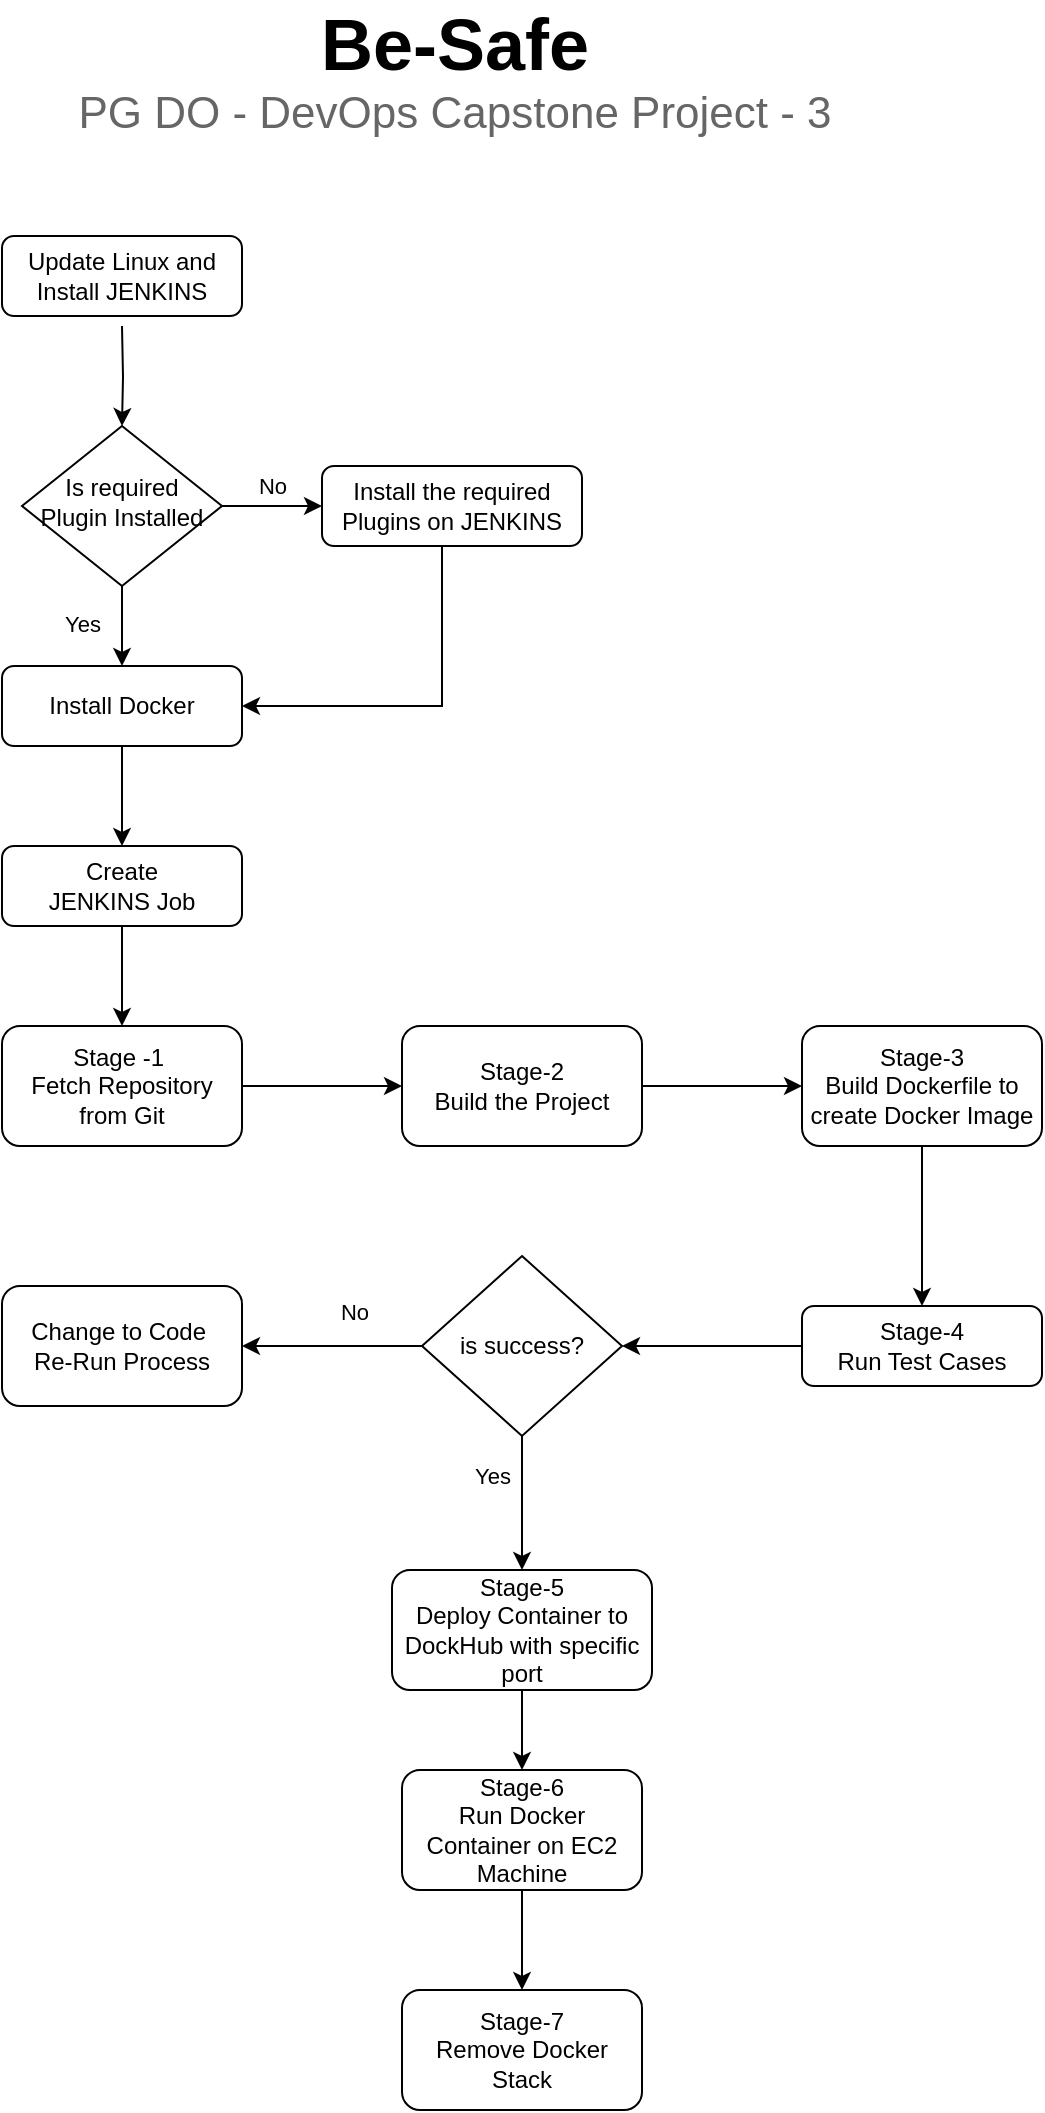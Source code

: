 <mxfile version="17.4.6" type="github">
  <diagram id="C5RBs43oDa-KdzZeNtuy" name="Page-1">
    <mxGraphModel dx="1298" dy="893" grid="1" gridSize="10" guides="1" tooltips="1" connect="1" arrows="1" fold="1" page="1" pageScale="1" pageWidth="827" pageHeight="1169" math="0" shadow="0">
      <root>
        <mxCell id="WIyWlLk6GJQsqaUBKTNV-0" />
        <mxCell id="WIyWlLk6GJQsqaUBKTNV-1" parent="WIyWlLk6GJQsqaUBKTNV-0" />
        <mxCell id="WIyWlLk6GJQsqaUBKTNV-2" value="" style="rounded=0;html=1;jettySize=auto;orthogonalLoop=1;fontSize=11;endArrow=classic;endFill=1;endSize=6;strokeWidth=1;shadow=0;labelBackgroundColor=none;edgeStyle=orthogonalEdgeStyle;" parent="WIyWlLk6GJQsqaUBKTNV-1" target="WIyWlLk6GJQsqaUBKTNV-6" edge="1">
          <mxGeometry relative="1" as="geometry">
            <mxPoint x="224" y="208" as="sourcePoint" />
          </mxGeometry>
        </mxCell>
        <mxCell id="k4UAY15TrJow6UOpBrtI-6" value="Yes" style="edgeStyle=orthogonalEdgeStyle;rounded=0;orthogonalLoop=1;jettySize=auto;html=1;shadow=0;exitX=0.5;exitY=1;exitDx=0;exitDy=0;entryX=0.5;entryY=0;entryDx=0;entryDy=0;" edge="1" parent="WIyWlLk6GJQsqaUBKTNV-1" target="k4UAY15TrJow6UOpBrtI-5">
          <mxGeometry y="-20" relative="1" as="geometry">
            <mxPoint x="225" y="337" as="sourcePoint" />
            <mxPoint x="224" y="381" as="targetPoint" />
            <Array as="points">
              <mxPoint x="224" y="337" />
            </Array>
            <mxPoint as="offset" />
          </mxGeometry>
        </mxCell>
        <mxCell id="WIyWlLk6GJQsqaUBKTNV-3" value="Update Linux and Install JENKINS" style="rounded=1;whiteSpace=wrap;html=1;fontSize=12;glass=0;strokeWidth=1;shadow=0;" parent="WIyWlLk6GJQsqaUBKTNV-1" vertex="1">
          <mxGeometry x="164" y="163" width="120" height="40" as="geometry" />
        </mxCell>
        <mxCell id="WIyWlLk6GJQsqaUBKTNV-4" value="" style="rounded=0;html=1;jettySize=auto;orthogonalLoop=1;fontSize=11;endArrow=classic;endFill=1;endSize=6;strokeWidth=1;shadow=0;labelBackgroundColor=none;edgeStyle=orthogonalEdgeStyle;entryX=1;entryY=0.5;entryDx=0;entryDy=0;exitX=0.5;exitY=1;exitDx=0;exitDy=0;" parent="WIyWlLk6GJQsqaUBKTNV-1" source="WIyWlLk6GJQsqaUBKTNV-7" target="k4UAY15TrJow6UOpBrtI-5" edge="1">
          <mxGeometry y="20" relative="1" as="geometry">
            <mxPoint as="offset" />
            <mxPoint x="284" y="398" as="targetPoint" />
            <Array as="points">
              <mxPoint x="384" y="398" />
            </Array>
          </mxGeometry>
        </mxCell>
        <mxCell id="WIyWlLk6GJQsqaUBKTNV-5" value="No" style="edgeStyle=orthogonalEdgeStyle;rounded=0;html=1;jettySize=auto;orthogonalLoop=1;fontSize=11;endArrow=classic;endFill=1;strokeWidth=1;shadow=0;labelBackgroundColor=none;" parent="WIyWlLk6GJQsqaUBKTNV-1" source="WIyWlLk6GJQsqaUBKTNV-6" target="WIyWlLk6GJQsqaUBKTNV-7" edge="1">
          <mxGeometry y="10" relative="1" as="geometry">
            <mxPoint as="offset" />
          </mxGeometry>
        </mxCell>
        <mxCell id="WIyWlLk6GJQsqaUBKTNV-6" value="Is required Plugin Installed" style="rhombus;whiteSpace=wrap;html=1;shadow=0;fontFamily=Helvetica;fontSize=12;align=center;strokeWidth=1;spacing=6;spacingTop=-4;" parent="WIyWlLk6GJQsqaUBKTNV-1" vertex="1">
          <mxGeometry x="174" y="258" width="100" height="80" as="geometry" />
        </mxCell>
        <mxCell id="WIyWlLk6GJQsqaUBKTNV-7" value="Install the required Plugins on JENKINS" style="rounded=1;whiteSpace=wrap;html=1;fontSize=12;glass=0;strokeWidth=1;shadow=0;" parent="WIyWlLk6GJQsqaUBKTNV-1" vertex="1">
          <mxGeometry x="324" y="278" width="130" height="40" as="geometry" />
        </mxCell>
        <mxCell id="k4UAY15TrJow6UOpBrtI-4" value="" style="edgeStyle=orthogonalEdgeStyle;rounded=0;orthogonalLoop=1;jettySize=auto;html=1;shadow=0;" edge="1" parent="WIyWlLk6GJQsqaUBKTNV-1" source="WIyWlLk6GJQsqaUBKTNV-11" target="WIyWlLk6GJQsqaUBKTNV-12">
          <mxGeometry relative="1" as="geometry" />
        </mxCell>
        <mxCell id="WIyWlLk6GJQsqaUBKTNV-11" value="Create&lt;br&gt;JENKINS Job" style="rounded=1;whiteSpace=wrap;html=1;fontSize=12;glass=0;strokeWidth=1;shadow=0;" parent="WIyWlLk6GJQsqaUBKTNV-1" vertex="1">
          <mxGeometry x="164" y="468" width="120" height="40" as="geometry" />
        </mxCell>
        <mxCell id="k4UAY15TrJow6UOpBrtI-12" value="" style="edgeStyle=orthogonalEdgeStyle;rounded=0;orthogonalLoop=1;jettySize=auto;html=1;shadow=0;" edge="1" parent="WIyWlLk6GJQsqaUBKTNV-1" source="WIyWlLk6GJQsqaUBKTNV-12" target="k4UAY15TrJow6UOpBrtI-11">
          <mxGeometry relative="1" as="geometry" />
        </mxCell>
        <mxCell id="WIyWlLk6GJQsqaUBKTNV-12" value="Stage -1&amp;nbsp;&lt;br&gt;Fetch Repository from Git" style="rounded=1;whiteSpace=wrap;html=1;fontSize=12;glass=0;strokeWidth=1;shadow=0;" parent="WIyWlLk6GJQsqaUBKTNV-1" vertex="1">
          <mxGeometry x="164" y="558" width="120" height="60" as="geometry" />
        </mxCell>
        <mxCell id="k4UAY15TrJow6UOpBrtI-10" value="" style="edgeStyle=orthogonalEdgeStyle;rounded=0;orthogonalLoop=1;jettySize=auto;html=1;shadow=0;" edge="1" parent="WIyWlLk6GJQsqaUBKTNV-1" source="k4UAY15TrJow6UOpBrtI-5" target="WIyWlLk6GJQsqaUBKTNV-11">
          <mxGeometry relative="1" as="geometry" />
        </mxCell>
        <mxCell id="k4UAY15TrJow6UOpBrtI-5" value="Install Docker" style="whiteSpace=wrap;html=1;rounded=1;glass=0;strokeWidth=1;shadow=0;" vertex="1" parent="WIyWlLk6GJQsqaUBKTNV-1">
          <mxGeometry x="164" y="378" width="120" height="40" as="geometry" />
        </mxCell>
        <mxCell id="k4UAY15TrJow6UOpBrtI-14" value="" style="edgeStyle=orthogonalEdgeStyle;rounded=0;orthogonalLoop=1;jettySize=auto;html=1;shadow=0;" edge="1" parent="WIyWlLk6GJQsqaUBKTNV-1" source="k4UAY15TrJow6UOpBrtI-11" target="k4UAY15TrJow6UOpBrtI-13">
          <mxGeometry relative="1" as="geometry" />
        </mxCell>
        <mxCell id="k4UAY15TrJow6UOpBrtI-11" value="Stage-2&lt;br&gt;Build the Project" style="whiteSpace=wrap;html=1;rounded=1;glass=0;strokeWidth=1;shadow=0;" vertex="1" parent="WIyWlLk6GJQsqaUBKTNV-1">
          <mxGeometry x="364" y="558" width="120" height="60" as="geometry" />
        </mxCell>
        <mxCell id="k4UAY15TrJow6UOpBrtI-28" value="" style="edgeStyle=orthogonalEdgeStyle;rounded=0;orthogonalLoop=1;jettySize=auto;html=1;shadow=0;" edge="1" parent="WIyWlLk6GJQsqaUBKTNV-1" source="k4UAY15TrJow6UOpBrtI-13" target="k4UAY15TrJow6UOpBrtI-27">
          <mxGeometry relative="1" as="geometry" />
        </mxCell>
        <mxCell id="k4UAY15TrJow6UOpBrtI-13" value="Stage-3&lt;br&gt;Build Dockerfile to create Docker Image" style="whiteSpace=wrap;html=1;rounded=1;glass=0;strokeWidth=1;shadow=0;" vertex="1" parent="WIyWlLk6GJQsqaUBKTNV-1">
          <mxGeometry x="564" y="558" width="120" height="60" as="geometry" />
        </mxCell>
        <mxCell id="k4UAY15TrJow6UOpBrtI-30" value="" style="edgeStyle=orthogonalEdgeStyle;rounded=0;orthogonalLoop=1;jettySize=auto;html=1;shadow=0;" edge="1" parent="WIyWlLk6GJQsqaUBKTNV-1" source="k4UAY15TrJow6UOpBrtI-27" target="k4UAY15TrJow6UOpBrtI-29">
          <mxGeometry relative="1" as="geometry" />
        </mxCell>
        <mxCell id="k4UAY15TrJow6UOpBrtI-27" value="Stage-4&lt;br&gt;Run Test Cases" style="whiteSpace=wrap;html=1;rounded=1;glass=0;strokeWidth=1;shadow=0;" vertex="1" parent="WIyWlLk6GJQsqaUBKTNV-1">
          <mxGeometry x="564" y="698" width="120" height="40" as="geometry" />
        </mxCell>
        <mxCell id="k4UAY15TrJow6UOpBrtI-32" value="" style="edgeStyle=orthogonalEdgeStyle;rounded=0;orthogonalLoop=1;jettySize=auto;html=1;shadow=0;" edge="1" parent="WIyWlLk6GJQsqaUBKTNV-1" source="k4UAY15TrJow6UOpBrtI-29" target="k4UAY15TrJow6UOpBrtI-31">
          <mxGeometry relative="1" as="geometry" />
        </mxCell>
        <mxCell id="k4UAY15TrJow6UOpBrtI-33" value="No" style="edgeLabel;html=1;align=center;verticalAlign=middle;resizable=0;points=[];" vertex="1" connectable="0" parent="k4UAY15TrJow6UOpBrtI-32">
          <mxGeometry x="-0.229" y="-1" relative="1" as="geometry">
            <mxPoint y="-16" as="offset" />
          </mxGeometry>
        </mxCell>
        <mxCell id="k4UAY15TrJow6UOpBrtI-35" value="" style="edgeStyle=orthogonalEdgeStyle;rounded=0;orthogonalLoop=1;jettySize=auto;html=1;shadow=0;" edge="1" parent="WIyWlLk6GJQsqaUBKTNV-1" source="k4UAY15TrJow6UOpBrtI-29" target="k4UAY15TrJow6UOpBrtI-34">
          <mxGeometry relative="1" as="geometry" />
        </mxCell>
        <mxCell id="k4UAY15TrJow6UOpBrtI-36" value="Yes" style="edgeLabel;html=1;align=center;verticalAlign=middle;resizable=0;points=[];" vertex="1" connectable="0" parent="k4UAY15TrJow6UOpBrtI-35">
          <mxGeometry x="-0.567" y="-1" relative="1" as="geometry">
            <mxPoint x="-14" y="5" as="offset" />
          </mxGeometry>
        </mxCell>
        <mxCell id="k4UAY15TrJow6UOpBrtI-29" value="is success?" style="rhombus;whiteSpace=wrap;html=1;rounded=0;glass=0;strokeWidth=1;shadow=0;" vertex="1" parent="WIyWlLk6GJQsqaUBKTNV-1">
          <mxGeometry x="374" y="673" width="100" height="90" as="geometry" />
        </mxCell>
        <mxCell id="k4UAY15TrJow6UOpBrtI-31" value="Change to Code&amp;nbsp;&lt;br&gt;Re-Run Process" style="whiteSpace=wrap;html=1;rounded=1;glass=0;strokeWidth=1;shadow=0;" vertex="1" parent="WIyWlLk6GJQsqaUBKTNV-1">
          <mxGeometry x="164" y="688" width="120" height="60" as="geometry" />
        </mxCell>
        <mxCell id="k4UAY15TrJow6UOpBrtI-38" value="" style="edgeStyle=orthogonalEdgeStyle;rounded=0;orthogonalLoop=1;jettySize=auto;html=1;shadow=0;" edge="1" parent="WIyWlLk6GJQsqaUBKTNV-1" source="k4UAY15TrJow6UOpBrtI-34" target="k4UAY15TrJow6UOpBrtI-37">
          <mxGeometry relative="1" as="geometry" />
        </mxCell>
        <mxCell id="k4UAY15TrJow6UOpBrtI-34" value="Stage-5&lt;br&gt;Deploy Container to DockHub with specific port" style="whiteSpace=wrap;html=1;rounded=1;glass=0;strokeWidth=1;shadow=0;" vertex="1" parent="WIyWlLk6GJQsqaUBKTNV-1">
          <mxGeometry x="359" y="830" width="130" height="60" as="geometry" />
        </mxCell>
        <mxCell id="k4UAY15TrJow6UOpBrtI-43" value="" style="edgeStyle=orthogonalEdgeStyle;rounded=0;orthogonalLoop=1;jettySize=auto;html=1;shadow=0;fontSize=22;fontColor=#666666;" edge="1" parent="WIyWlLk6GJQsqaUBKTNV-1" source="k4UAY15TrJow6UOpBrtI-37" target="k4UAY15TrJow6UOpBrtI-42">
          <mxGeometry relative="1" as="geometry" />
        </mxCell>
        <mxCell id="k4UAY15TrJow6UOpBrtI-37" value="Stage-6&lt;br&gt;Run Docker Container on EC2 Machine" style="whiteSpace=wrap;html=1;rounded=1;glass=0;strokeWidth=1;shadow=0;" vertex="1" parent="WIyWlLk6GJQsqaUBKTNV-1">
          <mxGeometry x="364" y="930" width="120" height="60" as="geometry" />
        </mxCell>
        <mxCell id="k4UAY15TrJow6UOpBrtI-41" value="&lt;b style=&quot;font-size: 36px&quot;&gt;Be-Safe&lt;br&gt;&lt;/b&gt;&lt;font style=&quot;font-size: 22px&quot; color=&quot;#666666&quot;&gt;PG DO - DevOps Capstone Project - 3&lt;/font&gt;" style="text;html=1;align=center;verticalAlign=middle;resizable=0;points=[];autosize=1;strokeColor=none;fillColor=none;" vertex="1" parent="WIyWlLk6GJQsqaUBKTNV-1">
          <mxGeometry x="195" y="60" width="390" height="40" as="geometry" />
        </mxCell>
        <mxCell id="k4UAY15TrJow6UOpBrtI-42" value="Stage-7&lt;br&gt;Remove Docker Stack" style="whiteSpace=wrap;html=1;rounded=1;glass=0;strokeWidth=1;shadow=0;" vertex="1" parent="WIyWlLk6GJQsqaUBKTNV-1">
          <mxGeometry x="364" y="1040" width="120" height="60" as="geometry" />
        </mxCell>
      </root>
    </mxGraphModel>
  </diagram>
</mxfile>
